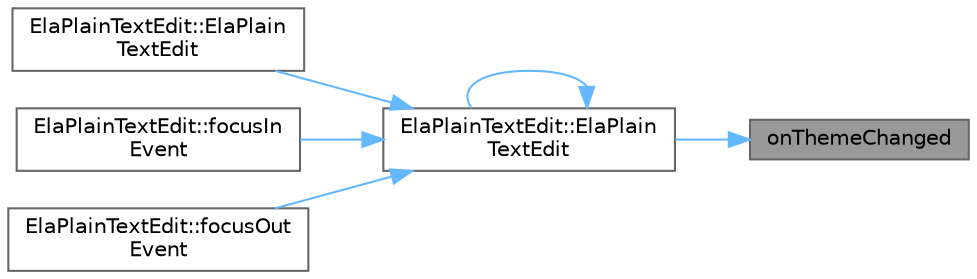 digraph "onThemeChanged"
{
 // LATEX_PDF_SIZE
  bgcolor="transparent";
  edge [fontname=Helvetica,fontsize=10,labelfontname=Helvetica,labelfontsize=10];
  node [fontname=Helvetica,fontsize=10,shape=box,height=0.2,width=0.4];
  rankdir="RL";
  Node1 [id="Node000001",label="onThemeChanged",height=0.2,width=0.4,color="gray40", fillcolor="grey60", style="filled", fontcolor="black",tooltip="主题切换事件处理"];
  Node1 -> Node2 [id="edge1_Node000001_Node000002",dir="back",color="steelblue1",style="solid",tooltip=" "];
  Node2 [id="Node000002",label="ElaPlainTextEdit::ElaPlain\lTextEdit",height=0.2,width=0.4,color="grey40", fillcolor="white", style="filled",URL="$class_ela_plain_text_edit.html#a312bf86030663f9d51c6e2b9e0e94e85",tooltip="构造函数，初始化纯文本编辑框"];
  Node2 -> Node3 [id="edge2_Node000002_Node000003",dir="back",color="steelblue1",style="solid",tooltip=" "];
  Node3 [id="Node000003",label="ElaPlainTextEdit::ElaPlain\lTextEdit",height=0.2,width=0.4,color="grey40", fillcolor="white", style="filled",URL="$class_ela_plain_text_edit.html#ad39110927e3babb9a98230617318438d",tooltip="构造函数，初始化带文本的纯文本编辑框"];
  Node2 -> Node2 [id="edge3_Node000002_Node000002",dir="back",color="steelblue1",style="solid",tooltip=" "];
  Node2 -> Node4 [id="edge4_Node000002_Node000004",dir="back",color="steelblue1",style="solid",tooltip=" "];
  Node4 [id="Node000004",label="ElaPlainTextEdit::focusIn\lEvent",height=0.2,width=0.4,color="grey40", fillcolor="white", style="filled",URL="$class_ela_plain_text_edit.html#abe839d2e8f13054e4eaf762f8ec98e50",tooltip="焦点进入事件处理"];
  Node2 -> Node5 [id="edge5_Node000002_Node000005",dir="back",color="steelblue1",style="solid",tooltip=" "];
  Node5 [id="Node000005",label="ElaPlainTextEdit::focusOut\lEvent",height=0.2,width=0.4,color="grey40", fillcolor="white", style="filled",URL="$class_ela_plain_text_edit.html#a34b9c9f85e5a9f57123a2ac7398fa7d2",tooltip="焦点离开事件处理"];
}
